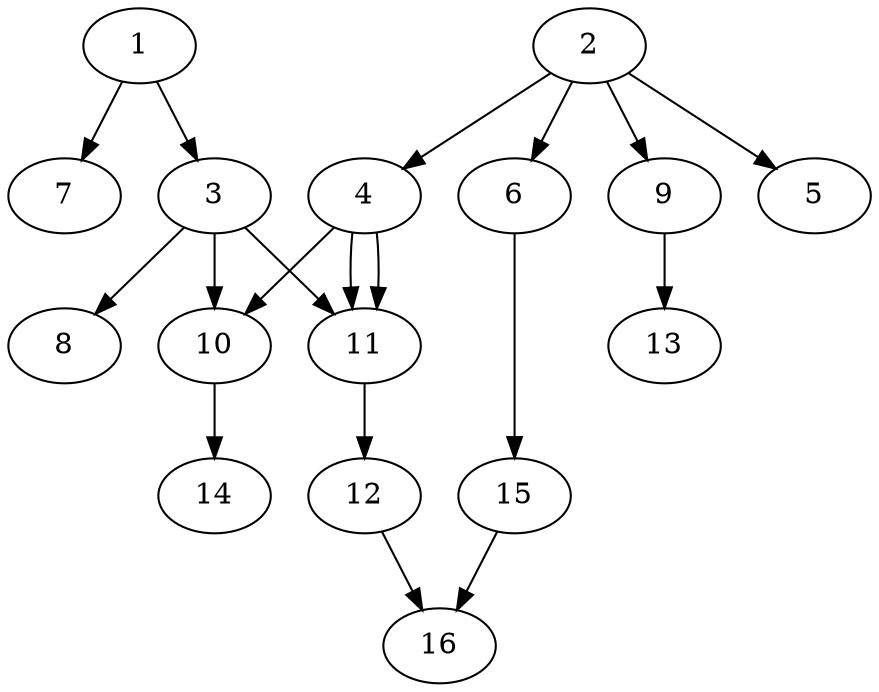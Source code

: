 // DAG automatically generated by daggen at Fri May 24 12:58:26 2024
// daggen-master/daggen -n 16 --fat 0.5 --density 0.5 --regular 0.5 --jump 2 --minalpha 20 --maxalpha 50 --dot -o dags_dot_16/sim_6.dot 
digraph G {
  1 [size="368293445632", alpha="20.38"]
  1 -> 3 [size ="411041792"]
  1 -> 7 [size ="411041792"]
  2 [size="730695170030", alpha="42.08"]
  2 -> 4 [size ="679477248"]
  2 -> 5 [size ="679477248"]
  2 -> 6 [size ="679477248"]
  2 -> 9 [size ="679477248"]
  3 [size="1178040826", alpha="35.75"]
  3 -> 8 [size ="134217728"]
  3 -> 10 [size ="134217728"]
  3 -> 11 [size ="134217728"]
  4 [size="68719476736", alpha="43.28"]
  4 -> 10 [size ="134217728"]
  4 -> 11 [size ="134217728"]
  4 -> 11 [size ="134217728"]
  5 [size="36645985932", alpha="20.08"]
  6 [size="30695755612", alpha="48.44"]
  6 -> 15 [size ="838860800"]
  7 [size="477530963140", alpha="39.61"]
  8 [size="134217728000", alpha="49.65"]
  9 [size="18118161159", alpha="30.06"]
  9 -> 13 [size ="301989888"]
  10 [size="402794807345", alpha="42.69"]
  10 -> 14 [size ="301989888"]
  11 [size="1070431506562", alpha="22.78"]
  11 -> 12 [size ="679477248"]
  12 [size="8589934592", alpha="28.95"]
  12 -> 16 [size ="33554432"]
  13 [size="549755813888", alpha="42.58"]
  14 [size="25692706064", alpha="46.25"]
  15 [size="34476240489", alpha="25.08"]
  15 -> 16 [size ="679477248"]
  16 [size="101271601136", alpha="23.39"]
}
